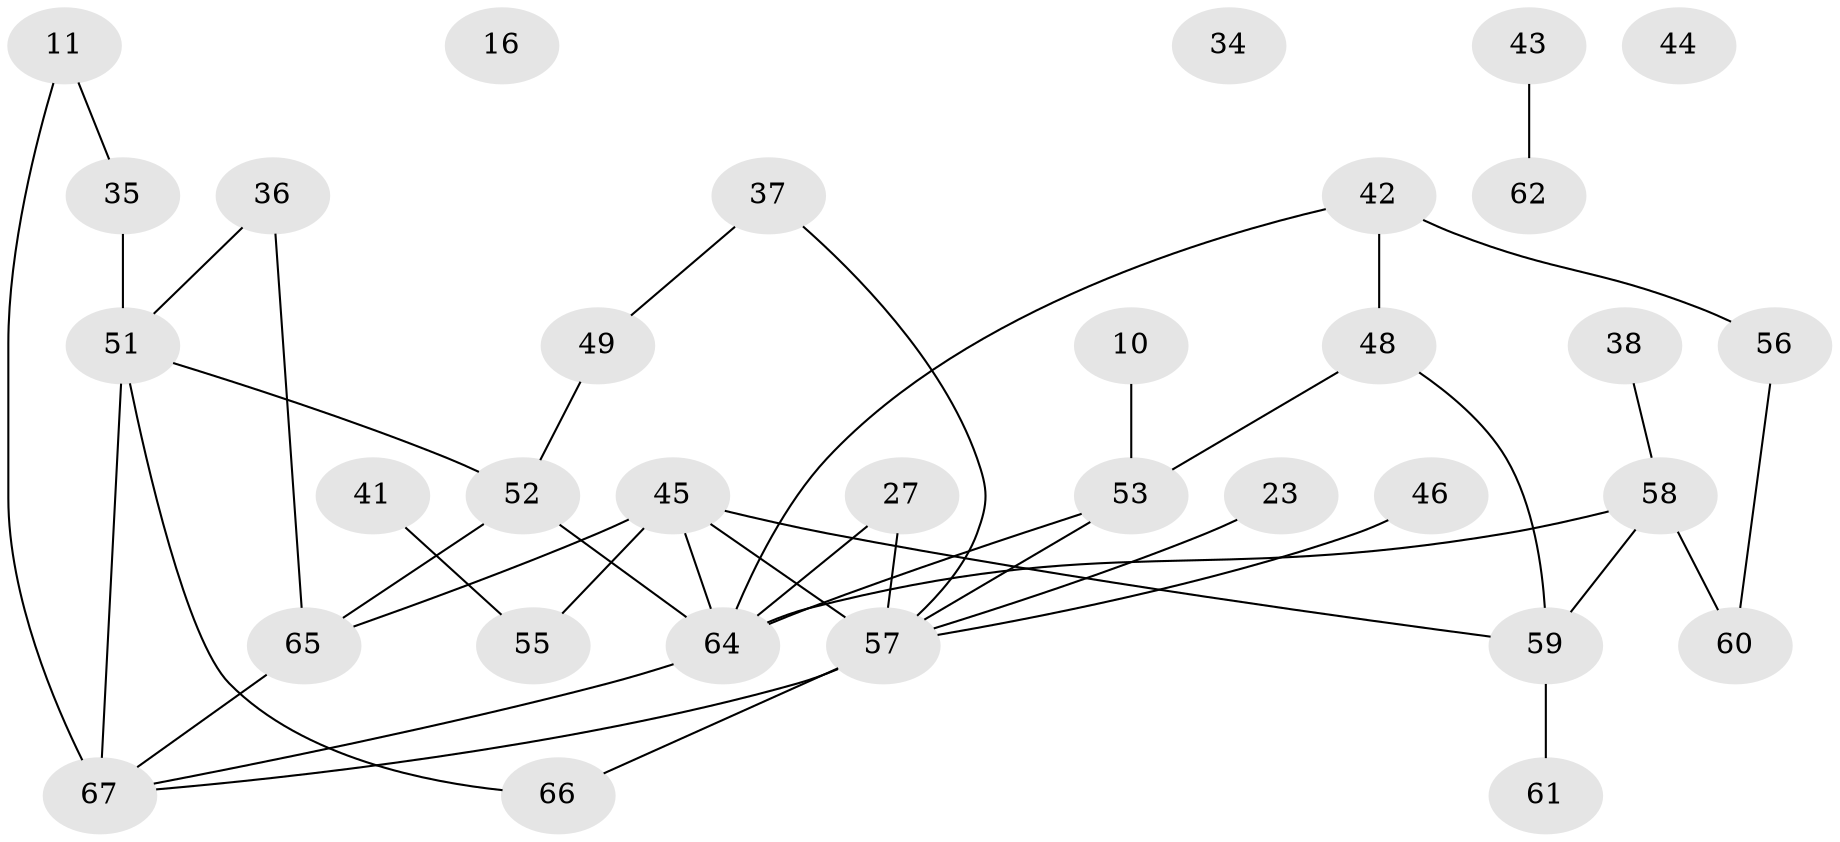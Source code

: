 // original degree distribution, {1: 0.208955223880597, 3: 0.22388059701492538, 4: 0.16417910447761194, 2: 0.2835820895522388, 5: 0.05970149253731343, 0: 0.029850746268656716, 7: 0.014925373134328358, 6: 0.014925373134328358}
// Generated by graph-tools (version 1.1) at 2025/39/03/09/25 04:39:02]
// undirected, 33 vertices, 42 edges
graph export_dot {
graph [start="1"]
  node [color=gray90,style=filled];
  10;
  11;
  16;
  23;
  27;
  34 [super="+32"];
  35 [super="+17"];
  36 [super="+3"];
  37;
  38 [super="+1"];
  41;
  42;
  43;
  44;
  45 [super="+26+6"];
  46;
  48 [super="+7"];
  49;
  51 [super="+12+30"];
  52;
  53 [super="+5"];
  55;
  56;
  57 [super="+50+54+40"];
  58 [super="+14+33"];
  59 [super="+9"];
  60;
  61;
  62;
  64 [super="+2+15+25"];
  65 [super="+31"];
  66 [super="+24"];
  67 [super="+63+13"];
  10 -- 53;
  11 -- 35 [weight=2];
  11 -- 67 [weight=2];
  23 -- 57;
  27 -- 64;
  27 -- 57;
  35 -- 51 [weight=2];
  36 -- 65;
  36 -- 51;
  37 -- 49;
  37 -- 57;
  38 -- 58;
  41 -- 55;
  42 -- 48 [weight=2];
  42 -- 56;
  42 -- 64;
  43 -- 62;
  45 -- 59;
  45 -- 55;
  45 -- 64 [weight=2];
  45 -- 57 [weight=4];
  45 -- 65;
  46 -- 57;
  48 -- 53;
  48 -- 59;
  49 -- 52;
  51 -- 52;
  51 -- 67 [weight=3];
  51 -- 66;
  52 -- 65;
  52 -- 64;
  53 -- 64;
  53 -- 57 [weight=2];
  56 -- 60;
  57 -- 66;
  57 -- 67;
  58 -- 60;
  58 -- 64;
  58 -- 59;
  59 -- 61;
  64 -- 67;
  65 -- 67;
}
